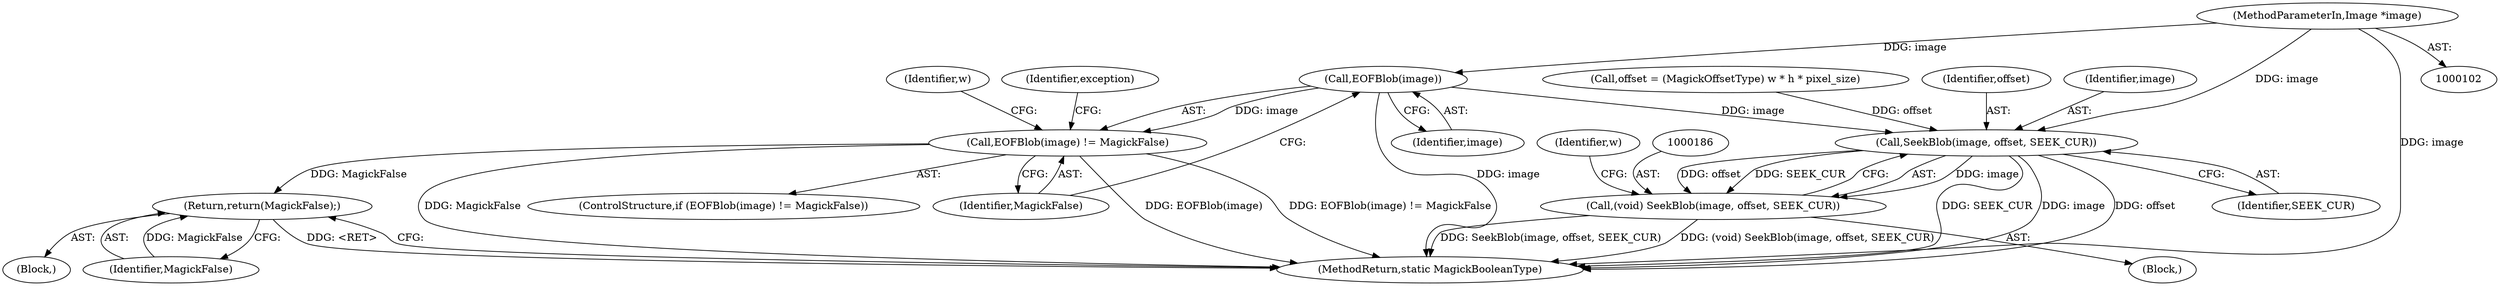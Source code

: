 digraph "0_ImageMagick_21eae25a8db5fdcd112dbcfcd9e5c37e32d32e2f_0@pointer" {
"1000103" [label="(MethodParameterIn,Image *image)"];
"1000133" [label="(Call,EOFBlob(image))"];
"1000132" [label="(Call,EOFBlob(image) != MagickFalse)"];
"1000144" [label="(Return,return(MagickFalse);)"];
"1000187" [label="(Call,SeekBlob(image, offset, SEEK_CUR))"];
"1000185" [label="(Call,(void) SeekBlob(image, offset, SEEK_CUR))"];
"1000147" [label="(Identifier,w)"];
"1000136" [label="(Block,)"];
"1000103" [label="(MethodParameterIn,Image *image)"];
"1000176" [label="(Call,offset = (MagickOffsetType) w * h * pixel_size)"];
"1000190" [label="(Identifier,SEEK_CUR)"];
"1000145" [label="(Identifier,MagickFalse)"];
"1000134" [label="(Identifier,image)"];
"1000133" [label="(Call,EOFBlob(image))"];
"1000138" [label="(Identifier,exception)"];
"1000175" [label="(Block,)"];
"1000192" [label="(Identifier,w)"];
"1000185" [label="(Call,(void) SeekBlob(image, offset, SEEK_CUR))"];
"1000131" [label="(ControlStructure,if (EOFBlob(image) != MagickFalse))"];
"1000132" [label="(Call,EOFBlob(image) != MagickFalse)"];
"1000189" [label="(Identifier,offset)"];
"1000201" [label="(MethodReturn,static MagickBooleanType)"];
"1000144" [label="(Return,return(MagickFalse);)"];
"1000135" [label="(Identifier,MagickFalse)"];
"1000188" [label="(Identifier,image)"];
"1000187" [label="(Call,SeekBlob(image, offset, SEEK_CUR))"];
"1000103" -> "1000102"  [label="AST: "];
"1000103" -> "1000201"  [label="DDG: image"];
"1000103" -> "1000133"  [label="DDG: image"];
"1000103" -> "1000187"  [label="DDG: image"];
"1000133" -> "1000132"  [label="AST: "];
"1000133" -> "1000134"  [label="CFG: "];
"1000134" -> "1000133"  [label="AST: "];
"1000135" -> "1000133"  [label="CFG: "];
"1000133" -> "1000201"  [label="DDG: image"];
"1000133" -> "1000132"  [label="DDG: image"];
"1000133" -> "1000187"  [label="DDG: image"];
"1000132" -> "1000131"  [label="AST: "];
"1000132" -> "1000135"  [label="CFG: "];
"1000135" -> "1000132"  [label="AST: "];
"1000138" -> "1000132"  [label="CFG: "];
"1000147" -> "1000132"  [label="CFG: "];
"1000132" -> "1000201"  [label="DDG: EOFBlob(image)"];
"1000132" -> "1000201"  [label="DDG: EOFBlob(image) != MagickFalse"];
"1000132" -> "1000201"  [label="DDG: MagickFalse"];
"1000132" -> "1000144"  [label="DDG: MagickFalse"];
"1000144" -> "1000136"  [label="AST: "];
"1000144" -> "1000145"  [label="CFG: "];
"1000145" -> "1000144"  [label="AST: "];
"1000201" -> "1000144"  [label="CFG: "];
"1000144" -> "1000201"  [label="DDG: <RET>"];
"1000145" -> "1000144"  [label="DDG: MagickFalse"];
"1000187" -> "1000185"  [label="AST: "];
"1000187" -> "1000190"  [label="CFG: "];
"1000188" -> "1000187"  [label="AST: "];
"1000189" -> "1000187"  [label="AST: "];
"1000190" -> "1000187"  [label="AST: "];
"1000185" -> "1000187"  [label="CFG: "];
"1000187" -> "1000201"  [label="DDG: SEEK_CUR"];
"1000187" -> "1000201"  [label="DDG: image"];
"1000187" -> "1000201"  [label="DDG: offset"];
"1000187" -> "1000185"  [label="DDG: image"];
"1000187" -> "1000185"  [label="DDG: offset"];
"1000187" -> "1000185"  [label="DDG: SEEK_CUR"];
"1000176" -> "1000187"  [label="DDG: offset"];
"1000185" -> "1000175"  [label="AST: "];
"1000186" -> "1000185"  [label="AST: "];
"1000192" -> "1000185"  [label="CFG: "];
"1000185" -> "1000201"  [label="DDG: (void) SeekBlob(image, offset, SEEK_CUR)"];
"1000185" -> "1000201"  [label="DDG: SeekBlob(image, offset, SEEK_CUR)"];
}
